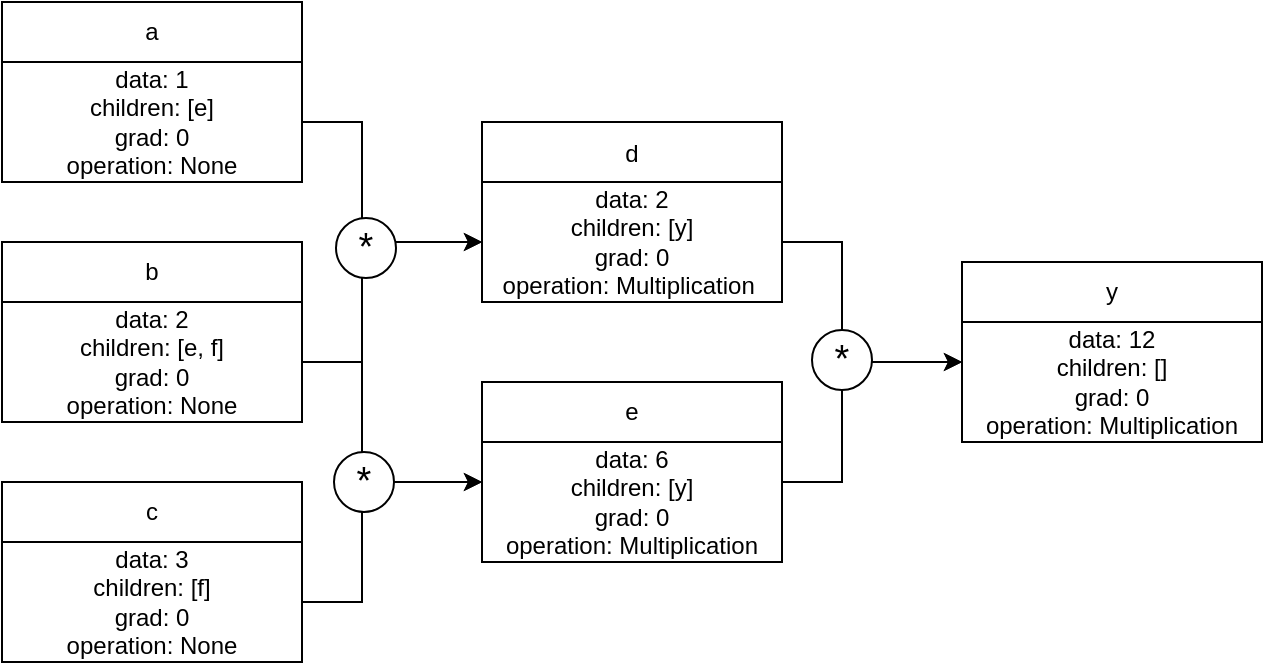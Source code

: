 <mxfile version="25.0.3">
  <diagram name="Page-1" id="Ogleqi7adMMq3GzmIy2t">
    <mxGraphModel dx="1028" dy="622" grid="1" gridSize="10" guides="1" tooltips="1" connect="1" arrows="1" fold="1" page="1" pageScale="1" pageWidth="827" pageHeight="1169" math="0" shadow="0">
      <root>
        <mxCell id="0" />
        <mxCell id="1" parent="0" />
        <mxCell id="H987qlhF2QXHFoVBbVmw-17" value="" style="group" vertex="1" connectable="0" parent="1">
          <mxGeometry x="80" y="120" width="150" height="90" as="geometry" />
        </mxCell>
        <mxCell id="H987qlhF2QXHFoVBbVmw-15" value="a" style="rounded=0;whiteSpace=wrap;html=1;" vertex="1" parent="H987qlhF2QXHFoVBbVmw-17">
          <mxGeometry width="150" height="30" as="geometry" />
        </mxCell>
        <mxCell id="H987qlhF2QXHFoVBbVmw-16" value="data: 1&lt;div&gt;children: [e]&lt;/div&gt;&lt;div&gt;grad: 0&lt;/div&gt;&lt;div&gt;operation: None&lt;/div&gt;" style="rounded=0;whiteSpace=wrap;html=1;" vertex="1" parent="H987qlhF2QXHFoVBbVmw-17">
          <mxGeometry y="30" width="150" height="60" as="geometry" />
        </mxCell>
        <mxCell id="H987qlhF2QXHFoVBbVmw-19" value="" style="group" vertex="1" connectable="0" parent="1">
          <mxGeometry x="80" y="240" width="150" height="90" as="geometry" />
        </mxCell>
        <mxCell id="H987qlhF2QXHFoVBbVmw-20" value="b" style="rounded=0;whiteSpace=wrap;html=1;" vertex="1" parent="H987qlhF2QXHFoVBbVmw-19">
          <mxGeometry width="150" height="30" as="geometry" />
        </mxCell>
        <mxCell id="H987qlhF2QXHFoVBbVmw-21" value="data: 2&lt;div&gt;children: [e, f]&lt;/div&gt;&lt;div&gt;grad: 0&lt;/div&gt;&lt;div&gt;operation: None&lt;/div&gt;" style="rounded=0;whiteSpace=wrap;html=1;" vertex="1" parent="H987qlhF2QXHFoVBbVmw-19">
          <mxGeometry y="30" width="150" height="60" as="geometry" />
        </mxCell>
        <mxCell id="H987qlhF2QXHFoVBbVmw-22" value="" style="group" vertex="1" connectable="0" parent="1">
          <mxGeometry x="80" y="360" width="150" height="90" as="geometry" />
        </mxCell>
        <mxCell id="H987qlhF2QXHFoVBbVmw-23" value="c" style="rounded=0;whiteSpace=wrap;html=1;" vertex="1" parent="H987qlhF2QXHFoVBbVmw-22">
          <mxGeometry width="150" height="30" as="geometry" />
        </mxCell>
        <mxCell id="H987qlhF2QXHFoVBbVmw-24" value="data: 3&lt;div&gt;children: [f]&lt;/div&gt;&lt;div&gt;grad: 0&lt;/div&gt;&lt;div&gt;operation: None&lt;/div&gt;" style="rounded=0;whiteSpace=wrap;html=1;" vertex="1" parent="H987qlhF2QXHFoVBbVmw-22">
          <mxGeometry y="30" width="150" height="60" as="geometry" />
        </mxCell>
        <mxCell id="H987qlhF2QXHFoVBbVmw-25" value="" style="group" vertex="1" connectable="0" parent="1">
          <mxGeometry x="320" y="180" width="150" height="120" as="geometry" />
        </mxCell>
        <mxCell id="H987qlhF2QXHFoVBbVmw-26" value="d" style="rounded=0;whiteSpace=wrap;html=1;" vertex="1" parent="H987qlhF2QXHFoVBbVmw-25">
          <mxGeometry width="150" height="32.727" as="geometry" />
        </mxCell>
        <mxCell id="H987qlhF2QXHFoVBbVmw-27" value="data: 2&lt;div&gt;children: [y]&lt;/div&gt;&lt;div&gt;grad: 0&lt;/div&gt;&lt;div&gt;operation: Multiplication&amp;nbsp;&lt;/div&gt;" style="rounded=0;whiteSpace=wrap;html=1;" vertex="1" parent="H987qlhF2QXHFoVBbVmw-25">
          <mxGeometry y="30" width="150" height="60" as="geometry" />
        </mxCell>
        <mxCell id="H987qlhF2QXHFoVBbVmw-28" value="" style="group" vertex="1" connectable="0" parent="1">
          <mxGeometry x="320" y="310" width="150" height="100" as="geometry" />
        </mxCell>
        <mxCell id="H987qlhF2QXHFoVBbVmw-29" value="e" style="rounded=0;whiteSpace=wrap;html=1;" vertex="1" parent="H987qlhF2QXHFoVBbVmw-28">
          <mxGeometry width="150" height="30" as="geometry" />
        </mxCell>
        <mxCell id="H987qlhF2QXHFoVBbVmw-30" value="data: 6&lt;div&gt;children: [y]&lt;/div&gt;&lt;div&gt;grad: 0&lt;/div&gt;&lt;div&gt;operation: Multiplication&lt;/div&gt;" style="rounded=0;whiteSpace=wrap;html=1;" vertex="1" parent="H987qlhF2QXHFoVBbVmw-28">
          <mxGeometry y="30" width="150" height="60" as="geometry" />
        </mxCell>
        <mxCell id="H987qlhF2QXHFoVBbVmw-31" value="" style="endArrow=classic;html=1;rounded=0;exitX=1;exitY=0.5;exitDx=0;exitDy=0;entryX=0;entryY=0.5;entryDx=0;entryDy=0;" edge="1" parent="1" source="H987qlhF2QXHFoVBbVmw-16" target="H987qlhF2QXHFoVBbVmw-27">
          <mxGeometry width="50" height="50" relative="1" as="geometry">
            <mxPoint x="350" y="300" as="sourcePoint" />
            <mxPoint x="400" y="250" as="targetPoint" />
            <Array as="points">
              <mxPoint x="260" y="180" />
              <mxPoint x="260" y="240" />
            </Array>
          </mxGeometry>
        </mxCell>
        <mxCell id="H987qlhF2QXHFoVBbVmw-32" value="" style="endArrow=classic;html=1;rounded=0;exitX=1;exitY=0.5;exitDx=0;exitDy=0;entryX=0;entryY=0.5;entryDx=0;entryDy=0;" edge="1" parent="1" source="H987qlhF2QXHFoVBbVmw-21" target="H987qlhF2QXHFoVBbVmw-27">
          <mxGeometry width="50" height="50" relative="1" as="geometry">
            <mxPoint x="240" y="190" as="sourcePoint" />
            <mxPoint x="280" y="280" as="targetPoint" />
            <Array as="points">
              <mxPoint x="260" y="300" />
              <mxPoint x="260" y="240" />
            </Array>
          </mxGeometry>
        </mxCell>
        <mxCell id="H987qlhF2QXHFoVBbVmw-33" value="" style="endArrow=classic;html=1;rounded=0;exitX=1;exitY=0.5;exitDx=0;exitDy=0;entryX=0;entryY=0.5;entryDx=0;entryDy=0;" edge="1" parent="1">
          <mxGeometry width="50" height="50" relative="1" as="geometry">
            <mxPoint x="230" y="300" as="sourcePoint" />
            <mxPoint x="320" y="360" as="targetPoint" />
            <Array as="points">
              <mxPoint x="260" y="300" />
              <mxPoint x="260" y="360" />
            </Array>
          </mxGeometry>
        </mxCell>
        <mxCell id="H987qlhF2QXHFoVBbVmw-34" value="" style="endArrow=classic;html=1;rounded=0;exitX=1;exitY=0.5;exitDx=0;exitDy=0;entryX=0;entryY=0.5;entryDx=0;entryDy=0;" edge="1" parent="1">
          <mxGeometry width="50" height="50" relative="1" as="geometry">
            <mxPoint x="230" y="420" as="sourcePoint" />
            <mxPoint x="320" y="360" as="targetPoint" />
            <Array as="points">
              <mxPoint x="260" y="420" />
              <mxPoint x="260" y="360" />
            </Array>
          </mxGeometry>
        </mxCell>
        <mxCell id="H987qlhF2QXHFoVBbVmw-35" value="&lt;font style=&quot;font-size: 19px;&quot;&gt;*&lt;/font&gt;" style="ellipse;whiteSpace=wrap;html=1;aspect=fixed;" vertex="1" parent="1">
          <mxGeometry x="246" y="345" width="30" height="30" as="geometry" />
        </mxCell>
        <mxCell id="H987qlhF2QXHFoVBbVmw-37" value="&lt;font style=&quot;font-size: 19px;&quot;&gt;*&lt;/font&gt;" style="ellipse;whiteSpace=wrap;html=1;aspect=fixed;" vertex="1" parent="1">
          <mxGeometry x="247" y="228" width="30" height="30" as="geometry" />
        </mxCell>
        <mxCell id="H987qlhF2QXHFoVBbVmw-38" value="" style="endArrow=classic;html=1;rounded=0;exitX=1;exitY=0.5;exitDx=0;exitDy=0;entryX=0;entryY=0.5;entryDx=0;entryDy=0;" edge="1" parent="1">
          <mxGeometry width="50" height="50" relative="1" as="geometry">
            <mxPoint x="470" y="240" as="sourcePoint" />
            <mxPoint x="560" y="300" as="targetPoint" />
            <Array as="points">
              <mxPoint x="500" y="240" />
              <mxPoint x="500" y="300" />
            </Array>
          </mxGeometry>
        </mxCell>
        <mxCell id="H987qlhF2QXHFoVBbVmw-39" value="" style="endArrow=classic;html=1;rounded=0;exitX=1;exitY=0.5;exitDx=0;exitDy=0;entryX=0;entryY=0.5;entryDx=0;entryDy=0;" edge="1" parent="1">
          <mxGeometry width="50" height="50" relative="1" as="geometry">
            <mxPoint x="470" y="360" as="sourcePoint" />
            <mxPoint x="560" y="300" as="targetPoint" />
            <Array as="points">
              <mxPoint x="500" y="360" />
              <mxPoint x="500" y="300" />
            </Array>
          </mxGeometry>
        </mxCell>
        <mxCell id="H987qlhF2QXHFoVBbVmw-40" value="" style="group" vertex="1" connectable="0" parent="1">
          <mxGeometry x="560" y="250" width="150" height="100" as="geometry" />
        </mxCell>
        <mxCell id="H987qlhF2QXHFoVBbVmw-41" value="y" style="rounded=0;whiteSpace=wrap;html=1;" vertex="1" parent="H987qlhF2QXHFoVBbVmw-40">
          <mxGeometry width="150" height="30" as="geometry" />
        </mxCell>
        <mxCell id="H987qlhF2QXHFoVBbVmw-42" value="data: 12&lt;div&gt;children: []&lt;/div&gt;&lt;div&gt;grad: 0&lt;/div&gt;&lt;div&gt;operation: Multiplication&lt;/div&gt;" style="rounded=0;whiteSpace=wrap;html=1;" vertex="1" parent="H987qlhF2QXHFoVBbVmw-40">
          <mxGeometry y="30" width="150" height="60" as="geometry" />
        </mxCell>
        <mxCell id="H987qlhF2QXHFoVBbVmw-44" value="&lt;font style=&quot;font-size: 19px;&quot;&gt;*&lt;/font&gt;" style="ellipse;whiteSpace=wrap;html=1;aspect=fixed;" vertex="1" parent="1">
          <mxGeometry x="485" y="284" width="30" height="30" as="geometry" />
        </mxCell>
      </root>
    </mxGraphModel>
  </diagram>
</mxfile>
